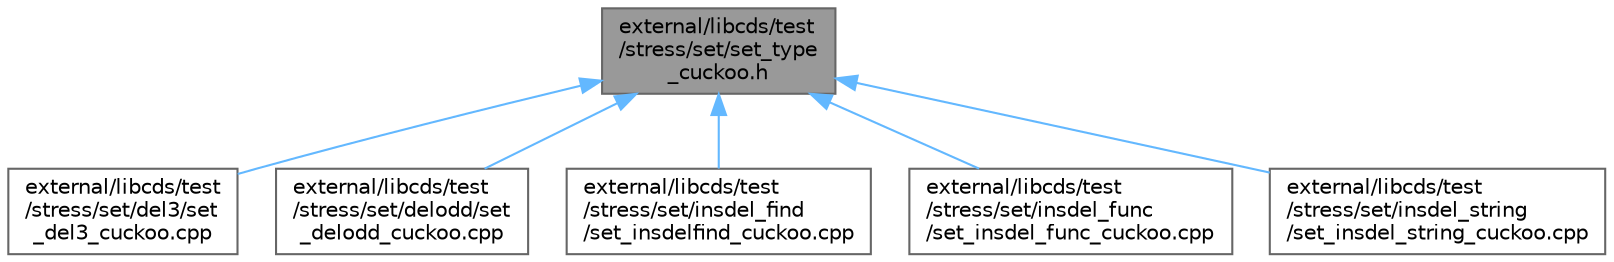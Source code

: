 digraph "external/libcds/test/stress/set/set_type_cuckoo.h"
{
 // LATEX_PDF_SIZE
  bgcolor="transparent";
  edge [fontname=Helvetica,fontsize=10,labelfontname=Helvetica,labelfontsize=10];
  node [fontname=Helvetica,fontsize=10,shape=box,height=0.2,width=0.4];
  Node1 [id="Node000001",label="external/libcds/test\l/stress/set/set_type\l_cuckoo.h",height=0.2,width=0.4,color="gray40", fillcolor="grey60", style="filled", fontcolor="black",tooltip=" "];
  Node1 -> Node2 [id="edge6_Node000001_Node000002",dir="back",color="steelblue1",style="solid",tooltip=" "];
  Node2 [id="Node000002",label="external/libcds/test\l/stress/set/del3/set\l_del3_cuckoo.cpp",height=0.2,width=0.4,color="grey40", fillcolor="white", style="filled",URL="$set__del3__cuckoo_8cpp.html",tooltip=" "];
  Node1 -> Node3 [id="edge7_Node000001_Node000003",dir="back",color="steelblue1",style="solid",tooltip=" "];
  Node3 [id="Node000003",label="external/libcds/test\l/stress/set/delodd/set\l_delodd_cuckoo.cpp",height=0.2,width=0.4,color="grey40", fillcolor="white", style="filled",URL="$set__delodd__cuckoo_8cpp.html",tooltip=" "];
  Node1 -> Node4 [id="edge8_Node000001_Node000004",dir="back",color="steelblue1",style="solid",tooltip=" "];
  Node4 [id="Node000004",label="external/libcds/test\l/stress/set/insdel_find\l/set_insdelfind_cuckoo.cpp",height=0.2,width=0.4,color="grey40", fillcolor="white", style="filled",URL="$set__insdelfind__cuckoo_8cpp.html",tooltip=" "];
  Node1 -> Node5 [id="edge9_Node000001_Node000005",dir="back",color="steelblue1",style="solid",tooltip=" "];
  Node5 [id="Node000005",label="external/libcds/test\l/stress/set/insdel_func\l/set_insdel_func_cuckoo.cpp",height=0.2,width=0.4,color="grey40", fillcolor="white", style="filled",URL="$set__insdel__func__cuckoo_8cpp.html",tooltip=" "];
  Node1 -> Node6 [id="edge10_Node000001_Node000006",dir="back",color="steelblue1",style="solid",tooltip=" "];
  Node6 [id="Node000006",label="external/libcds/test\l/stress/set/insdel_string\l/set_insdel_string_cuckoo.cpp",height=0.2,width=0.4,color="grey40", fillcolor="white", style="filled",URL="$set__insdel__string__cuckoo_8cpp.html",tooltip=" "];
}
